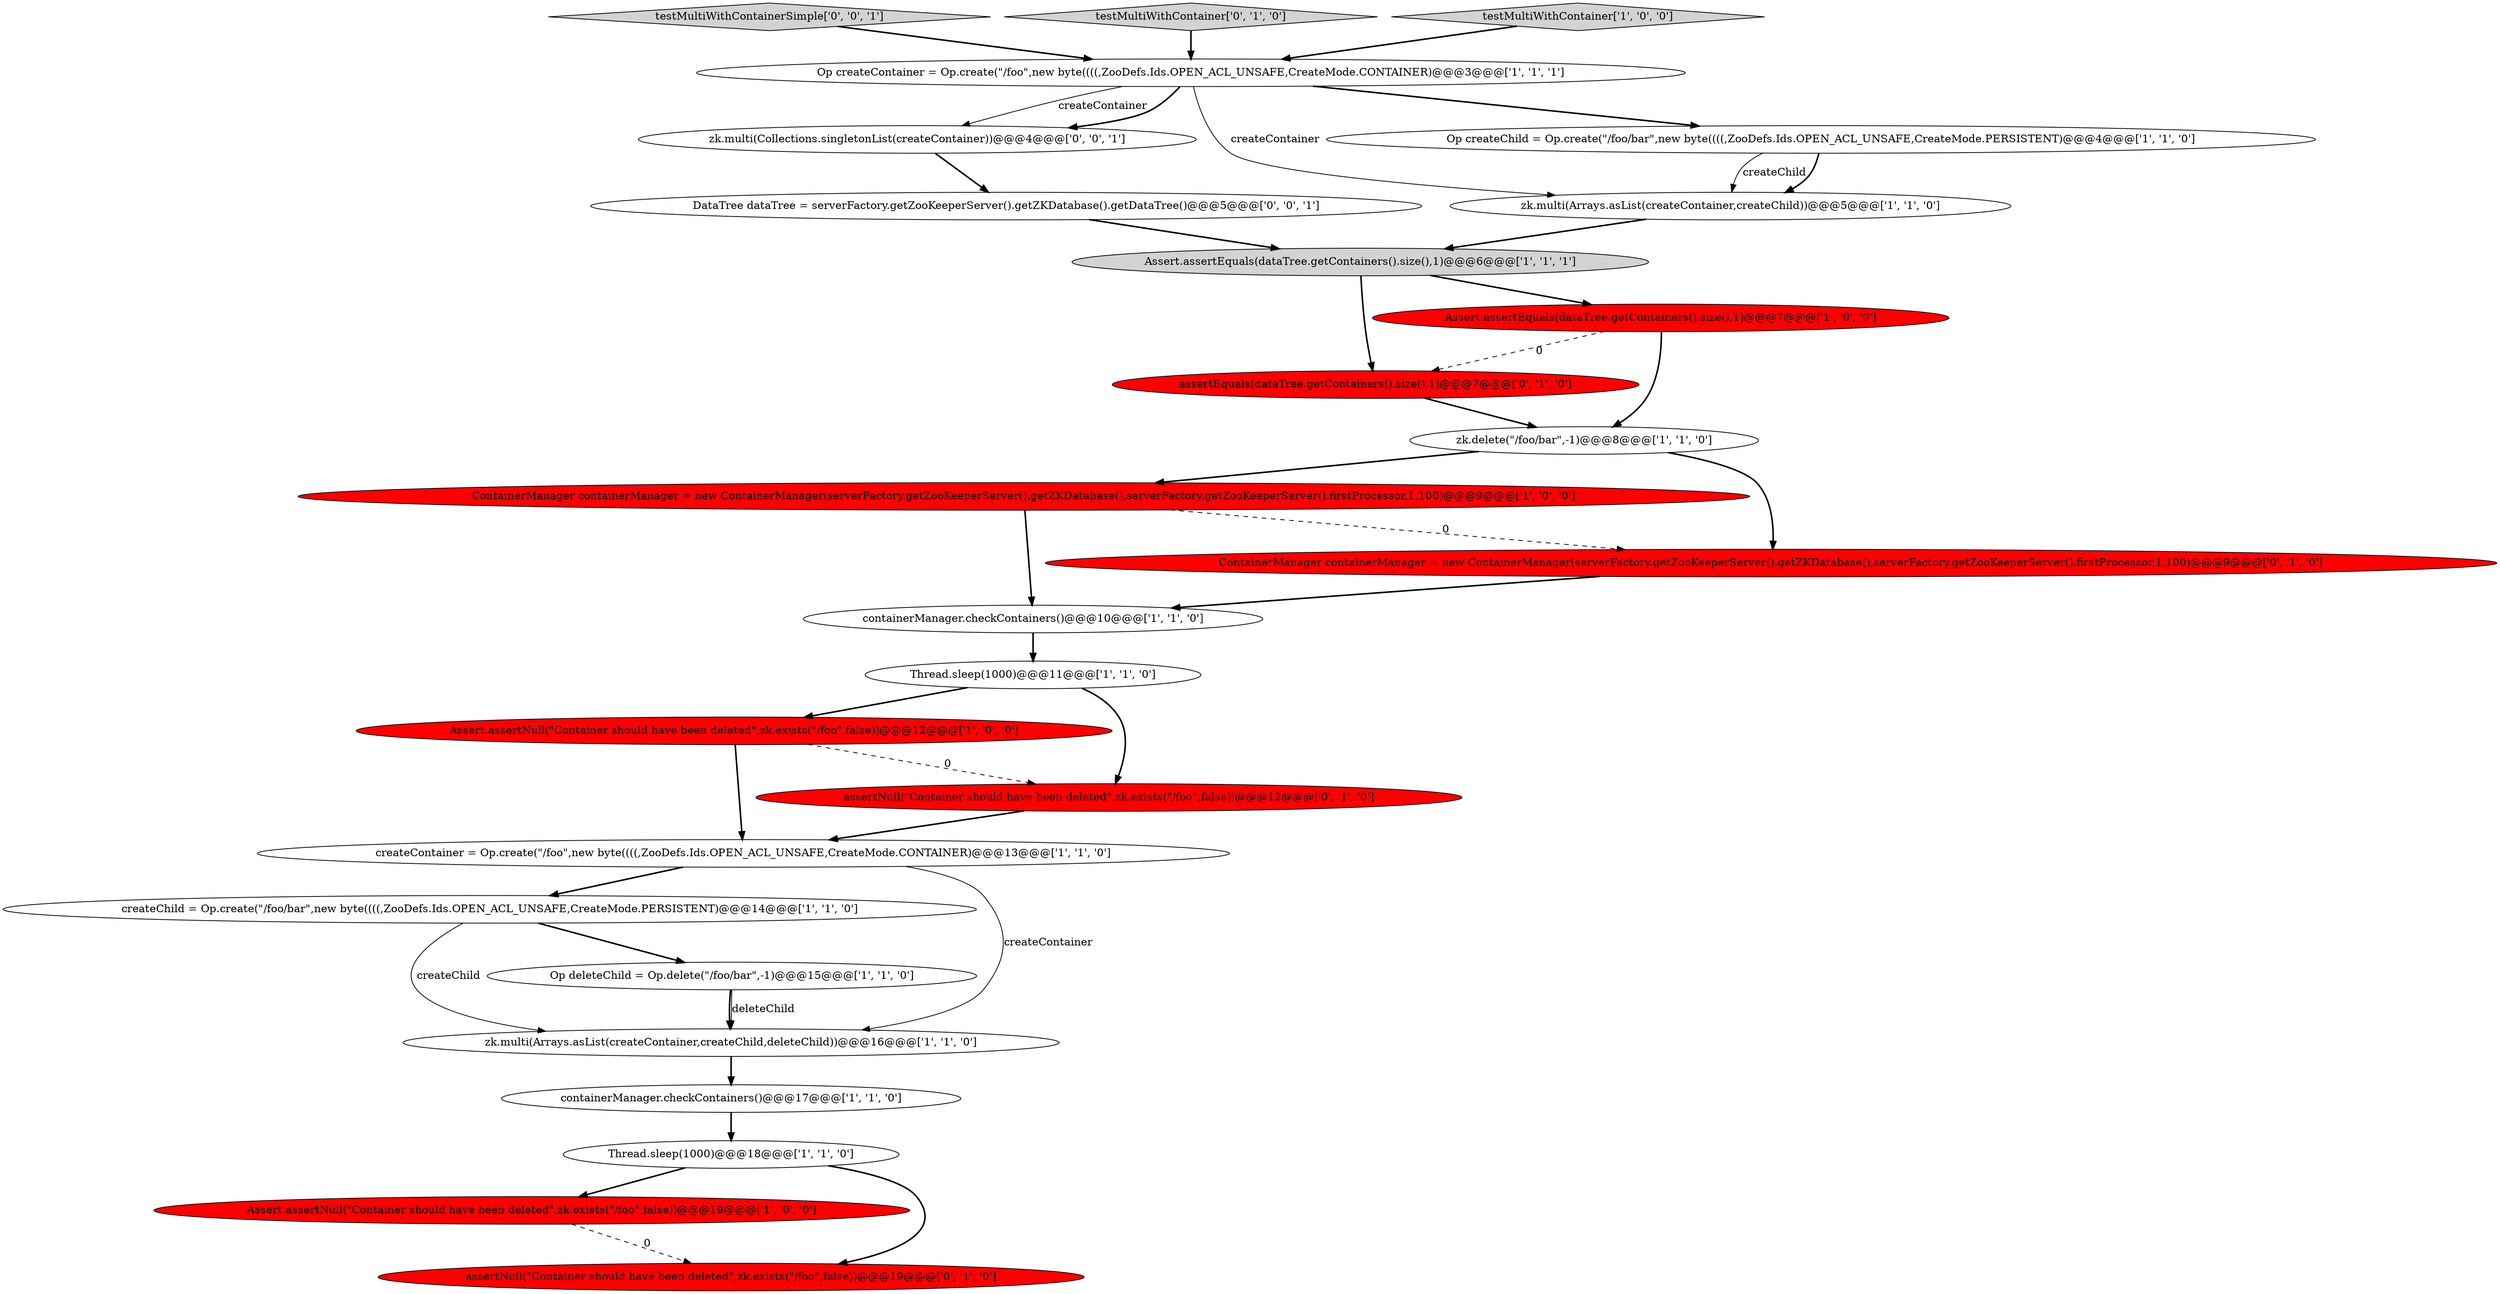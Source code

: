 digraph {
4 [style = filled, label = "createChild = Op.create(\"/foo/bar\",new byte((((,ZooDefs.Ids.OPEN_ACL_UNSAFE,CreateMode.PERSISTENT)@@@14@@@['1', '1', '0']", fillcolor = white, shape = ellipse image = "AAA0AAABBB1BBB"];
23 [style = filled, label = "DataTree dataTree = serverFactory.getZooKeeperServer().getZKDatabase().getDataTree()@@@5@@@['0', '0', '1']", fillcolor = white, shape = ellipse image = "AAA0AAABBB3BBB"];
20 [style = filled, label = "assertEquals(dataTree.getContainers().size(),1)@@@7@@@['0', '1', '0']", fillcolor = red, shape = ellipse image = "AAA1AAABBB2BBB"];
10 [style = filled, label = "Assert.assertNull(\"Container should have been deleted\",zk.exists(\"/foo\",false))@@@12@@@['1', '0', '0']", fillcolor = red, shape = ellipse image = "AAA1AAABBB1BBB"];
12 [style = filled, label = "zk.multi(Arrays.asList(createContainer,createChild,deleteChild))@@@16@@@['1', '1', '0']", fillcolor = white, shape = ellipse image = "AAA0AAABBB1BBB"];
25 [style = filled, label = "zk.multi(Collections.singletonList(createContainer))@@@4@@@['0', '0', '1']", fillcolor = white, shape = ellipse image = "AAA0AAABBB3BBB"];
1 [style = filled, label = "Assert.assertNull(\"Container should have been deleted\",zk.exists(\"/foo\",false))@@@19@@@['1', '0', '0']", fillcolor = red, shape = ellipse image = "AAA1AAABBB1BBB"];
16 [style = filled, label = "Op createContainer = Op.create(\"/foo\",new byte((((,ZooDefs.Ids.OPEN_ACL_UNSAFE,CreateMode.CONTAINER)@@@3@@@['1', '1', '1']", fillcolor = white, shape = ellipse image = "AAA0AAABBB1BBB"];
22 [style = filled, label = "assertNull(\"Container should have been deleted\",zk.exists(\"/foo\",false))@@@19@@@['0', '1', '0']", fillcolor = red, shape = ellipse image = "AAA1AAABBB2BBB"];
13 [style = filled, label = "containerManager.checkContainers()@@@10@@@['1', '1', '0']", fillcolor = white, shape = ellipse image = "AAA0AAABBB1BBB"];
5 [style = filled, label = "Op deleteChild = Op.delete(\"/foo/bar\",-1)@@@15@@@['1', '1', '0']", fillcolor = white, shape = ellipse image = "AAA0AAABBB1BBB"];
3 [style = filled, label = "ContainerManager containerManager = new ContainerManager(serverFactory.getZooKeeperServer().getZKDatabase(),serverFactory.getZooKeeperServer().firstProcessor,1,100)@@@9@@@['1', '0', '0']", fillcolor = red, shape = ellipse image = "AAA1AAABBB1BBB"];
14 [style = filled, label = "Thread.sleep(1000)@@@11@@@['1', '1', '0']", fillcolor = white, shape = ellipse image = "AAA0AAABBB1BBB"];
8 [style = filled, label = "Assert.assertEquals(dataTree.getContainers().size(),1)@@@7@@@['1', '0', '0']", fillcolor = red, shape = ellipse image = "AAA1AAABBB1BBB"];
17 [style = filled, label = "zk.delete(\"/foo/bar\",-1)@@@8@@@['1', '1', '0']", fillcolor = white, shape = ellipse image = "AAA0AAABBB1BBB"];
2 [style = filled, label = "createContainer = Op.create(\"/foo\",new byte((((,ZooDefs.Ids.OPEN_ACL_UNSAFE,CreateMode.CONTAINER)@@@13@@@['1', '1', '0']", fillcolor = white, shape = ellipse image = "AAA0AAABBB1BBB"];
11 [style = filled, label = "Thread.sleep(1000)@@@18@@@['1', '1', '0']", fillcolor = white, shape = ellipse image = "AAA0AAABBB1BBB"];
24 [style = filled, label = "testMultiWithContainerSimple['0', '0', '1']", fillcolor = lightgray, shape = diamond image = "AAA0AAABBB3BBB"];
9 [style = filled, label = "Assert.assertEquals(dataTree.getContainers().size(),1)@@@6@@@['1', '1', '1']", fillcolor = lightgray, shape = ellipse image = "AAA0AAABBB1BBB"];
19 [style = filled, label = "ContainerManager containerManager = new ContainerManager(serverFactory.getZooKeeperServer().getZKDatabase(),serverFactory.getZooKeeperServer().firstProcessor,1,100)@@@9@@@['0', '1', '0']", fillcolor = red, shape = ellipse image = "AAA1AAABBB2BBB"];
15 [style = filled, label = "containerManager.checkContainers()@@@17@@@['1', '1', '0']", fillcolor = white, shape = ellipse image = "AAA0AAABBB1BBB"];
18 [style = filled, label = "testMultiWithContainer['0', '1', '0']", fillcolor = lightgray, shape = diamond image = "AAA0AAABBB2BBB"];
7 [style = filled, label = "zk.multi(Arrays.asList(createContainer,createChild))@@@5@@@['1', '1', '0']", fillcolor = white, shape = ellipse image = "AAA0AAABBB1BBB"];
0 [style = filled, label = "testMultiWithContainer['1', '0', '0']", fillcolor = lightgray, shape = diamond image = "AAA0AAABBB1BBB"];
21 [style = filled, label = "assertNull(\"Container should have been deleted\",zk.exists(\"/foo\",false))@@@12@@@['0', '1', '0']", fillcolor = red, shape = ellipse image = "AAA1AAABBB2BBB"];
6 [style = filled, label = "Op createChild = Op.create(\"/foo/bar\",new byte((((,ZooDefs.Ids.OPEN_ACL_UNSAFE,CreateMode.PERSISTENT)@@@4@@@['1', '1', '0']", fillcolor = white, shape = ellipse image = "AAA0AAABBB1BBB"];
0->16 [style = bold, label=""];
2->12 [style = solid, label="createContainer"];
20->17 [style = bold, label=""];
10->21 [style = dashed, label="0"];
11->1 [style = bold, label=""];
25->23 [style = bold, label=""];
16->6 [style = bold, label=""];
16->25 [style = solid, label="createContainer"];
12->15 [style = bold, label=""];
8->20 [style = dashed, label="0"];
14->10 [style = bold, label=""];
9->20 [style = bold, label=""];
16->25 [style = bold, label=""];
9->8 [style = bold, label=""];
2->4 [style = bold, label=""];
17->19 [style = bold, label=""];
1->22 [style = dashed, label="0"];
21->2 [style = bold, label=""];
3->19 [style = dashed, label="0"];
7->9 [style = bold, label=""];
8->17 [style = bold, label=""];
24->16 [style = bold, label=""];
15->11 [style = bold, label=""];
19->13 [style = bold, label=""];
5->12 [style = bold, label=""];
6->7 [style = solid, label="createChild"];
16->7 [style = solid, label="createContainer"];
17->3 [style = bold, label=""];
3->13 [style = bold, label=""];
11->22 [style = bold, label=""];
10->2 [style = bold, label=""];
4->12 [style = solid, label="createChild"];
6->7 [style = bold, label=""];
23->9 [style = bold, label=""];
13->14 [style = bold, label=""];
4->5 [style = bold, label=""];
14->21 [style = bold, label=""];
5->12 [style = solid, label="deleteChild"];
18->16 [style = bold, label=""];
}

